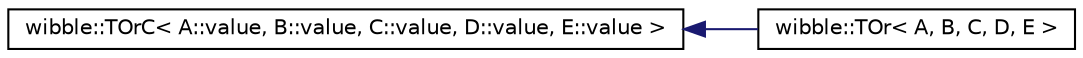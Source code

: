 digraph G
{
  edge [fontname="Helvetica",fontsize="10",labelfontname="Helvetica",labelfontsize="10"];
  node [fontname="Helvetica",fontsize="10",shape=record];
  rankdir="LR";
  Node1 [label="wibble::TOrC\< A::value, B::value, C::value, D::value, E::value \>",height=0.2,width=0.4,color="black", fillcolor="white", style="filled",URL="$structwibble_1_1TOrC.html"];
  Node1 -> Node2 [dir="back",color="midnightblue",fontsize="10",style="solid",fontname="Helvetica"];
  Node2 [label="wibble::TOr\< A, B, C, D, E \>",height=0.2,width=0.4,color="black", fillcolor="white", style="filled",URL="$structwibble_1_1TOr.html"];
}
